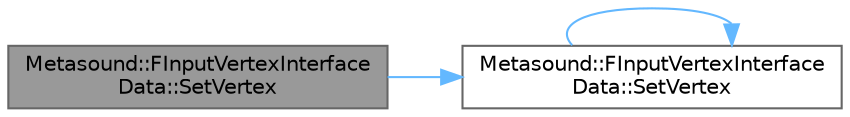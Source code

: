 digraph "Metasound::FInputVertexInterfaceData::SetVertex"
{
 // INTERACTIVE_SVG=YES
 // LATEX_PDF_SIZE
  bgcolor="transparent";
  edge [fontname=Helvetica,fontsize=10,labelfontname=Helvetica,labelfontsize=10];
  node [fontname=Helvetica,fontsize=10,shape=box,height=0.2,width=0.4];
  rankdir="LR";
  Node1 [id="Node000001",label="Metasound::FInputVertexInterface\lData::SetVertex",height=0.2,width=0.4,color="gray40", fillcolor="grey60", style="filled", fontcolor="black",tooltip="Sets a vertex to use a data reference, ignoring any existing data bound to the vertex."];
  Node1 -> Node2 [id="edge1_Node000001_Node000002",color="steelblue1",style="solid",tooltip=" "];
  Node2 [id="Node000002",label="Metasound::FInputVertexInterface\lData::SetVertex",height=0.2,width=0.4,color="grey40", fillcolor="white", style="filled",URL="$da/da4/classMetasound_1_1FInputVertexInterfaceData.html#a68e04e7ce1b024fd161e6d272a517f17",tooltip="Sets a vertex to use a data reference, ignoring any existing data bound to the vertex."];
  Node2 -> Node2 [id="edge2_Node000002_Node000002",color="steelblue1",style="solid",tooltip=" "];
}
